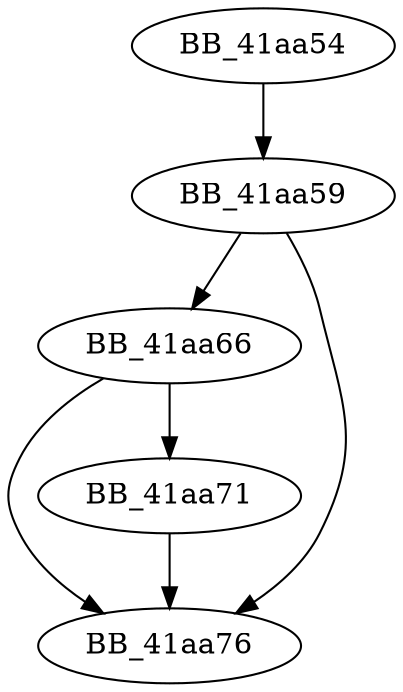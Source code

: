 DiGraph ____lc_locale_name_func{
BB_41aa54->BB_41aa59
BB_41aa59->BB_41aa66
BB_41aa59->BB_41aa76
BB_41aa66->BB_41aa71
BB_41aa66->BB_41aa76
BB_41aa71->BB_41aa76
}

